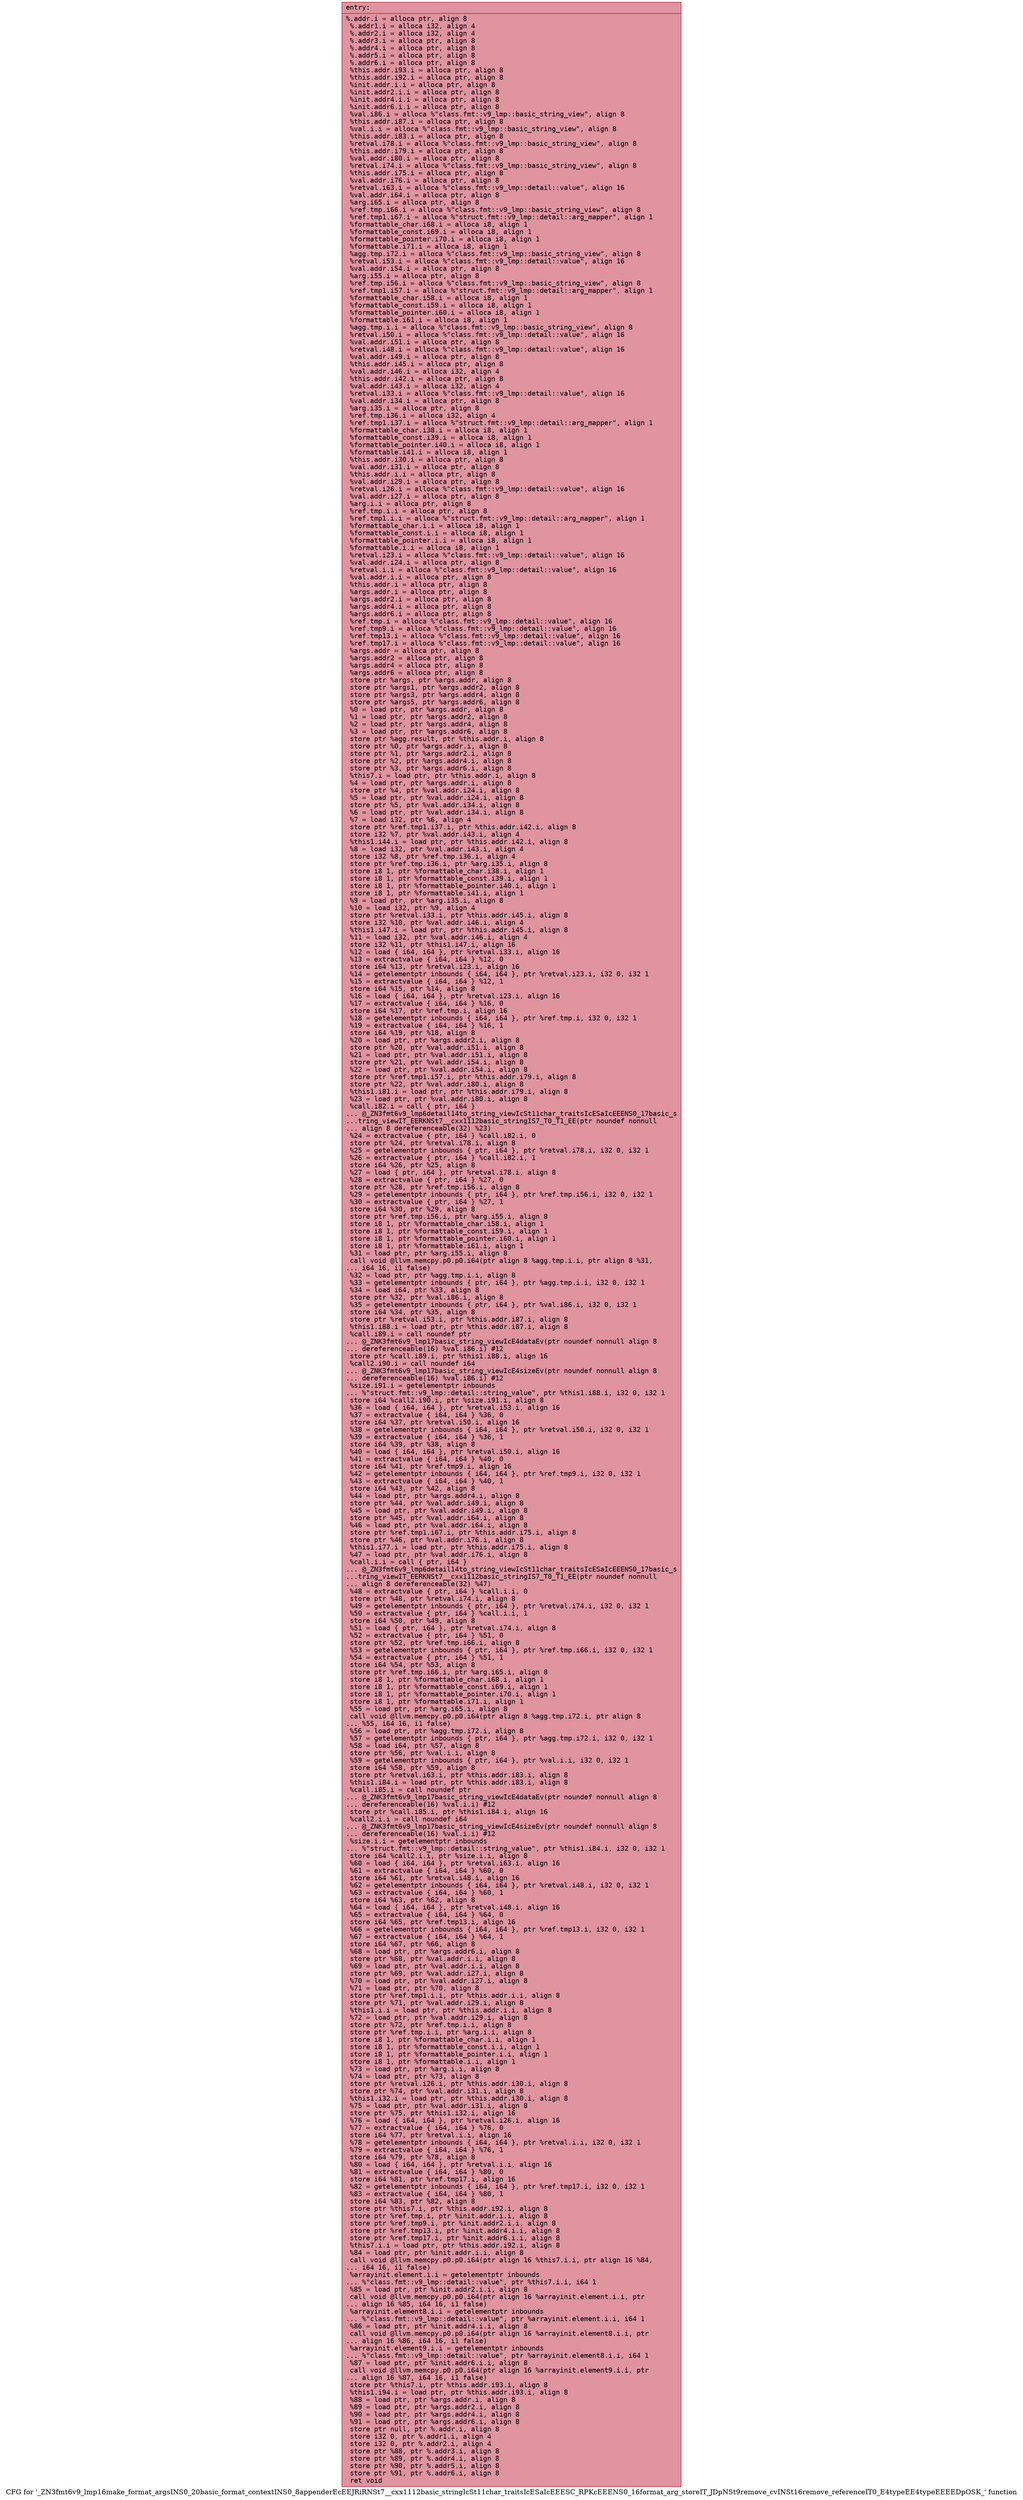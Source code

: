 digraph "CFG for '_ZN3fmt6v9_lmp16make_format_argsINS0_20basic_format_contextINS0_8appenderEcEEJRiRNSt7__cxx1112basic_stringIcSt11char_traitsIcESaIcEEESC_RPKcEEENS0_16format_arg_storeIT_JDpNSt9remove_cvINSt16remove_referenceIT0_E4typeEE4typeEEEEDpOSK_' function" {
	label="CFG for '_ZN3fmt6v9_lmp16make_format_argsINS0_20basic_format_contextINS0_8appenderEcEEJRiRNSt7__cxx1112basic_stringIcSt11char_traitsIcESaIcEEESC_RPKcEEENS0_16format_arg_storeIT_JDpNSt9remove_cvINSt16remove_referenceIT0_E4typeEE4typeEEEEDpOSK_' function";

	Node0x562846a61900 [shape=record,color="#b70d28ff", style=filled, fillcolor="#b70d2870" fontname="Courier",label="{entry:\l|  %.addr.i = alloca ptr, align 8\l  %.addr1.i = alloca i32, align 4\l  %.addr2.i = alloca i32, align 4\l  %.addr3.i = alloca ptr, align 8\l  %.addr4.i = alloca ptr, align 8\l  %.addr5.i = alloca ptr, align 8\l  %.addr6.i = alloca ptr, align 8\l  %this.addr.i93.i = alloca ptr, align 8\l  %this.addr.i92.i = alloca ptr, align 8\l  %init.addr.i.i = alloca ptr, align 8\l  %init.addr2.i.i = alloca ptr, align 8\l  %init.addr4.i.i = alloca ptr, align 8\l  %init.addr6.i.i = alloca ptr, align 8\l  %val.i86.i = alloca %\"class.fmt::v9_lmp::basic_string_view\", align 8\l  %this.addr.i87.i = alloca ptr, align 8\l  %val.i.i = alloca %\"class.fmt::v9_lmp::basic_string_view\", align 8\l  %this.addr.i83.i = alloca ptr, align 8\l  %retval.i78.i = alloca %\"class.fmt::v9_lmp::basic_string_view\", align 8\l  %this.addr.i79.i = alloca ptr, align 8\l  %val.addr.i80.i = alloca ptr, align 8\l  %retval.i74.i = alloca %\"class.fmt::v9_lmp::basic_string_view\", align 8\l  %this.addr.i75.i = alloca ptr, align 8\l  %val.addr.i76.i = alloca ptr, align 8\l  %retval.i63.i = alloca %\"class.fmt::v9_lmp::detail::value\", align 16\l  %val.addr.i64.i = alloca ptr, align 8\l  %arg.i65.i = alloca ptr, align 8\l  %ref.tmp.i66.i = alloca %\"class.fmt::v9_lmp::basic_string_view\", align 8\l  %ref.tmp1.i67.i = alloca %\"struct.fmt::v9_lmp::detail::arg_mapper\", align 1\l  %formattable_char.i68.i = alloca i8, align 1\l  %formattable_const.i69.i = alloca i8, align 1\l  %formattable_pointer.i70.i = alloca i8, align 1\l  %formattable.i71.i = alloca i8, align 1\l  %agg.tmp.i72.i = alloca %\"class.fmt::v9_lmp::basic_string_view\", align 8\l  %retval.i53.i = alloca %\"class.fmt::v9_lmp::detail::value\", align 16\l  %val.addr.i54.i = alloca ptr, align 8\l  %arg.i55.i = alloca ptr, align 8\l  %ref.tmp.i56.i = alloca %\"class.fmt::v9_lmp::basic_string_view\", align 8\l  %ref.tmp1.i57.i = alloca %\"struct.fmt::v9_lmp::detail::arg_mapper\", align 1\l  %formattable_char.i58.i = alloca i8, align 1\l  %formattable_const.i59.i = alloca i8, align 1\l  %formattable_pointer.i60.i = alloca i8, align 1\l  %formattable.i61.i = alloca i8, align 1\l  %agg.tmp.i.i = alloca %\"class.fmt::v9_lmp::basic_string_view\", align 8\l  %retval.i50.i = alloca %\"class.fmt::v9_lmp::detail::value\", align 16\l  %val.addr.i51.i = alloca ptr, align 8\l  %retval.i48.i = alloca %\"class.fmt::v9_lmp::detail::value\", align 16\l  %val.addr.i49.i = alloca ptr, align 8\l  %this.addr.i45.i = alloca ptr, align 8\l  %val.addr.i46.i = alloca i32, align 4\l  %this.addr.i42.i = alloca ptr, align 8\l  %val.addr.i43.i = alloca i32, align 4\l  %retval.i33.i = alloca %\"class.fmt::v9_lmp::detail::value\", align 16\l  %val.addr.i34.i = alloca ptr, align 8\l  %arg.i35.i = alloca ptr, align 8\l  %ref.tmp.i36.i = alloca i32, align 4\l  %ref.tmp1.i37.i = alloca %\"struct.fmt::v9_lmp::detail::arg_mapper\", align 1\l  %formattable_char.i38.i = alloca i8, align 1\l  %formattable_const.i39.i = alloca i8, align 1\l  %formattable_pointer.i40.i = alloca i8, align 1\l  %formattable.i41.i = alloca i8, align 1\l  %this.addr.i30.i = alloca ptr, align 8\l  %val.addr.i31.i = alloca ptr, align 8\l  %this.addr.i.i = alloca ptr, align 8\l  %val.addr.i29.i = alloca ptr, align 8\l  %retval.i26.i = alloca %\"class.fmt::v9_lmp::detail::value\", align 16\l  %val.addr.i27.i = alloca ptr, align 8\l  %arg.i.i = alloca ptr, align 8\l  %ref.tmp.i.i = alloca ptr, align 8\l  %ref.tmp1.i.i = alloca %\"struct.fmt::v9_lmp::detail::arg_mapper\", align 1\l  %formattable_char.i.i = alloca i8, align 1\l  %formattable_const.i.i = alloca i8, align 1\l  %formattable_pointer.i.i = alloca i8, align 1\l  %formattable.i.i = alloca i8, align 1\l  %retval.i23.i = alloca %\"class.fmt::v9_lmp::detail::value\", align 16\l  %val.addr.i24.i = alloca ptr, align 8\l  %retval.i.i = alloca %\"class.fmt::v9_lmp::detail::value\", align 16\l  %val.addr.i.i = alloca ptr, align 8\l  %this.addr.i = alloca ptr, align 8\l  %args.addr.i = alloca ptr, align 8\l  %args.addr2.i = alloca ptr, align 8\l  %args.addr4.i = alloca ptr, align 8\l  %args.addr6.i = alloca ptr, align 8\l  %ref.tmp.i = alloca %\"class.fmt::v9_lmp::detail::value\", align 16\l  %ref.tmp9.i = alloca %\"class.fmt::v9_lmp::detail::value\", align 16\l  %ref.tmp13.i = alloca %\"class.fmt::v9_lmp::detail::value\", align 16\l  %ref.tmp17.i = alloca %\"class.fmt::v9_lmp::detail::value\", align 16\l  %args.addr = alloca ptr, align 8\l  %args.addr2 = alloca ptr, align 8\l  %args.addr4 = alloca ptr, align 8\l  %args.addr6 = alloca ptr, align 8\l  store ptr %args, ptr %args.addr, align 8\l  store ptr %args1, ptr %args.addr2, align 8\l  store ptr %args3, ptr %args.addr4, align 8\l  store ptr %args5, ptr %args.addr6, align 8\l  %0 = load ptr, ptr %args.addr, align 8\l  %1 = load ptr, ptr %args.addr2, align 8\l  %2 = load ptr, ptr %args.addr4, align 8\l  %3 = load ptr, ptr %args.addr6, align 8\l  store ptr %agg.result, ptr %this.addr.i, align 8\l  store ptr %0, ptr %args.addr.i, align 8\l  store ptr %1, ptr %args.addr2.i, align 8\l  store ptr %2, ptr %args.addr4.i, align 8\l  store ptr %3, ptr %args.addr6.i, align 8\l  %this7.i = load ptr, ptr %this.addr.i, align 8\l  %4 = load ptr, ptr %args.addr.i, align 8\l  store ptr %4, ptr %val.addr.i24.i, align 8\l  %5 = load ptr, ptr %val.addr.i24.i, align 8\l  store ptr %5, ptr %val.addr.i34.i, align 8\l  %6 = load ptr, ptr %val.addr.i34.i, align 8\l  %7 = load i32, ptr %6, align 4\l  store ptr %ref.tmp1.i37.i, ptr %this.addr.i42.i, align 8\l  store i32 %7, ptr %val.addr.i43.i, align 4\l  %this1.i44.i = load ptr, ptr %this.addr.i42.i, align 8\l  %8 = load i32, ptr %val.addr.i43.i, align 4\l  store i32 %8, ptr %ref.tmp.i36.i, align 4\l  store ptr %ref.tmp.i36.i, ptr %arg.i35.i, align 8\l  store i8 1, ptr %formattable_char.i38.i, align 1\l  store i8 1, ptr %formattable_const.i39.i, align 1\l  store i8 1, ptr %formattable_pointer.i40.i, align 1\l  store i8 1, ptr %formattable.i41.i, align 1\l  %9 = load ptr, ptr %arg.i35.i, align 8\l  %10 = load i32, ptr %9, align 4\l  store ptr %retval.i33.i, ptr %this.addr.i45.i, align 8\l  store i32 %10, ptr %val.addr.i46.i, align 4\l  %this1.i47.i = load ptr, ptr %this.addr.i45.i, align 8\l  %11 = load i32, ptr %val.addr.i46.i, align 4\l  store i32 %11, ptr %this1.i47.i, align 16\l  %12 = load \{ i64, i64 \}, ptr %retval.i33.i, align 16\l  %13 = extractvalue \{ i64, i64 \} %12, 0\l  store i64 %13, ptr %retval.i23.i, align 16\l  %14 = getelementptr inbounds \{ i64, i64 \}, ptr %retval.i23.i, i32 0, i32 1\l  %15 = extractvalue \{ i64, i64 \} %12, 1\l  store i64 %15, ptr %14, align 8\l  %16 = load \{ i64, i64 \}, ptr %retval.i23.i, align 16\l  %17 = extractvalue \{ i64, i64 \} %16, 0\l  store i64 %17, ptr %ref.tmp.i, align 16\l  %18 = getelementptr inbounds \{ i64, i64 \}, ptr %ref.tmp.i, i32 0, i32 1\l  %19 = extractvalue \{ i64, i64 \} %16, 1\l  store i64 %19, ptr %18, align 8\l  %20 = load ptr, ptr %args.addr2.i, align 8\l  store ptr %20, ptr %val.addr.i51.i, align 8\l  %21 = load ptr, ptr %val.addr.i51.i, align 8\l  store ptr %21, ptr %val.addr.i54.i, align 8\l  %22 = load ptr, ptr %val.addr.i54.i, align 8\l  store ptr %ref.tmp1.i57.i, ptr %this.addr.i79.i, align 8\l  store ptr %22, ptr %val.addr.i80.i, align 8\l  %this1.i81.i = load ptr, ptr %this.addr.i79.i, align 8\l  %23 = load ptr, ptr %val.addr.i80.i, align 8\l  %call.i82.i = call \{ ptr, i64 \}\l... @_ZN3fmt6v9_lmp6detail14to_string_viewIcSt11char_traitsIcESaIcEEENS0_17basic_s\l...tring_viewIT_EERKNSt7__cxx1112basic_stringIS7_T0_T1_EE(ptr noundef nonnull\l... align 8 dereferenceable(32) %23)\l  %24 = extractvalue \{ ptr, i64 \} %call.i82.i, 0\l  store ptr %24, ptr %retval.i78.i, align 8\l  %25 = getelementptr inbounds \{ ptr, i64 \}, ptr %retval.i78.i, i32 0, i32 1\l  %26 = extractvalue \{ ptr, i64 \} %call.i82.i, 1\l  store i64 %26, ptr %25, align 8\l  %27 = load \{ ptr, i64 \}, ptr %retval.i78.i, align 8\l  %28 = extractvalue \{ ptr, i64 \} %27, 0\l  store ptr %28, ptr %ref.tmp.i56.i, align 8\l  %29 = getelementptr inbounds \{ ptr, i64 \}, ptr %ref.tmp.i56.i, i32 0, i32 1\l  %30 = extractvalue \{ ptr, i64 \} %27, 1\l  store i64 %30, ptr %29, align 8\l  store ptr %ref.tmp.i56.i, ptr %arg.i55.i, align 8\l  store i8 1, ptr %formattable_char.i58.i, align 1\l  store i8 1, ptr %formattable_const.i59.i, align 1\l  store i8 1, ptr %formattable_pointer.i60.i, align 1\l  store i8 1, ptr %formattable.i61.i, align 1\l  %31 = load ptr, ptr %arg.i55.i, align 8\l  call void @llvm.memcpy.p0.p0.i64(ptr align 8 %agg.tmp.i.i, ptr align 8 %31,\l... i64 16, i1 false)\l  %32 = load ptr, ptr %agg.tmp.i.i, align 8\l  %33 = getelementptr inbounds \{ ptr, i64 \}, ptr %agg.tmp.i.i, i32 0, i32 1\l  %34 = load i64, ptr %33, align 8\l  store ptr %32, ptr %val.i86.i, align 8\l  %35 = getelementptr inbounds \{ ptr, i64 \}, ptr %val.i86.i, i32 0, i32 1\l  store i64 %34, ptr %35, align 8\l  store ptr %retval.i53.i, ptr %this.addr.i87.i, align 8\l  %this1.i88.i = load ptr, ptr %this.addr.i87.i, align 8\l  %call.i89.i = call noundef ptr\l... @_ZNK3fmt6v9_lmp17basic_string_viewIcE4dataEv(ptr noundef nonnull align 8\l... dereferenceable(16) %val.i86.i) #12\l  store ptr %call.i89.i, ptr %this1.i88.i, align 16\l  %call2.i90.i = call noundef i64\l... @_ZNK3fmt6v9_lmp17basic_string_viewIcE4sizeEv(ptr noundef nonnull align 8\l... dereferenceable(16) %val.i86.i) #12\l  %size.i91.i = getelementptr inbounds\l... %\"struct.fmt::v9_lmp::detail::string_value\", ptr %this1.i88.i, i32 0, i32 1\l  store i64 %call2.i90.i, ptr %size.i91.i, align 8\l  %36 = load \{ i64, i64 \}, ptr %retval.i53.i, align 16\l  %37 = extractvalue \{ i64, i64 \} %36, 0\l  store i64 %37, ptr %retval.i50.i, align 16\l  %38 = getelementptr inbounds \{ i64, i64 \}, ptr %retval.i50.i, i32 0, i32 1\l  %39 = extractvalue \{ i64, i64 \} %36, 1\l  store i64 %39, ptr %38, align 8\l  %40 = load \{ i64, i64 \}, ptr %retval.i50.i, align 16\l  %41 = extractvalue \{ i64, i64 \} %40, 0\l  store i64 %41, ptr %ref.tmp9.i, align 16\l  %42 = getelementptr inbounds \{ i64, i64 \}, ptr %ref.tmp9.i, i32 0, i32 1\l  %43 = extractvalue \{ i64, i64 \} %40, 1\l  store i64 %43, ptr %42, align 8\l  %44 = load ptr, ptr %args.addr4.i, align 8\l  store ptr %44, ptr %val.addr.i49.i, align 8\l  %45 = load ptr, ptr %val.addr.i49.i, align 8\l  store ptr %45, ptr %val.addr.i64.i, align 8\l  %46 = load ptr, ptr %val.addr.i64.i, align 8\l  store ptr %ref.tmp1.i67.i, ptr %this.addr.i75.i, align 8\l  store ptr %46, ptr %val.addr.i76.i, align 8\l  %this1.i77.i = load ptr, ptr %this.addr.i75.i, align 8\l  %47 = load ptr, ptr %val.addr.i76.i, align 8\l  %call.i.i = call \{ ptr, i64 \}\l... @_ZN3fmt6v9_lmp6detail14to_string_viewIcSt11char_traitsIcESaIcEEENS0_17basic_s\l...tring_viewIT_EERKNSt7__cxx1112basic_stringIS7_T0_T1_EE(ptr noundef nonnull\l... align 8 dereferenceable(32) %47)\l  %48 = extractvalue \{ ptr, i64 \} %call.i.i, 0\l  store ptr %48, ptr %retval.i74.i, align 8\l  %49 = getelementptr inbounds \{ ptr, i64 \}, ptr %retval.i74.i, i32 0, i32 1\l  %50 = extractvalue \{ ptr, i64 \} %call.i.i, 1\l  store i64 %50, ptr %49, align 8\l  %51 = load \{ ptr, i64 \}, ptr %retval.i74.i, align 8\l  %52 = extractvalue \{ ptr, i64 \} %51, 0\l  store ptr %52, ptr %ref.tmp.i66.i, align 8\l  %53 = getelementptr inbounds \{ ptr, i64 \}, ptr %ref.tmp.i66.i, i32 0, i32 1\l  %54 = extractvalue \{ ptr, i64 \} %51, 1\l  store i64 %54, ptr %53, align 8\l  store ptr %ref.tmp.i66.i, ptr %arg.i65.i, align 8\l  store i8 1, ptr %formattable_char.i68.i, align 1\l  store i8 1, ptr %formattable_const.i69.i, align 1\l  store i8 1, ptr %formattable_pointer.i70.i, align 1\l  store i8 1, ptr %formattable.i71.i, align 1\l  %55 = load ptr, ptr %arg.i65.i, align 8\l  call void @llvm.memcpy.p0.p0.i64(ptr align 8 %agg.tmp.i72.i, ptr align 8\l... %55, i64 16, i1 false)\l  %56 = load ptr, ptr %agg.tmp.i72.i, align 8\l  %57 = getelementptr inbounds \{ ptr, i64 \}, ptr %agg.tmp.i72.i, i32 0, i32 1\l  %58 = load i64, ptr %57, align 8\l  store ptr %56, ptr %val.i.i, align 8\l  %59 = getelementptr inbounds \{ ptr, i64 \}, ptr %val.i.i, i32 0, i32 1\l  store i64 %58, ptr %59, align 8\l  store ptr %retval.i63.i, ptr %this.addr.i83.i, align 8\l  %this1.i84.i = load ptr, ptr %this.addr.i83.i, align 8\l  %call.i85.i = call noundef ptr\l... @_ZNK3fmt6v9_lmp17basic_string_viewIcE4dataEv(ptr noundef nonnull align 8\l... dereferenceable(16) %val.i.i) #12\l  store ptr %call.i85.i, ptr %this1.i84.i, align 16\l  %call2.i.i = call noundef i64\l... @_ZNK3fmt6v9_lmp17basic_string_viewIcE4sizeEv(ptr noundef nonnull align 8\l... dereferenceable(16) %val.i.i) #12\l  %size.i.i = getelementptr inbounds\l... %\"struct.fmt::v9_lmp::detail::string_value\", ptr %this1.i84.i, i32 0, i32 1\l  store i64 %call2.i.i, ptr %size.i.i, align 8\l  %60 = load \{ i64, i64 \}, ptr %retval.i63.i, align 16\l  %61 = extractvalue \{ i64, i64 \} %60, 0\l  store i64 %61, ptr %retval.i48.i, align 16\l  %62 = getelementptr inbounds \{ i64, i64 \}, ptr %retval.i48.i, i32 0, i32 1\l  %63 = extractvalue \{ i64, i64 \} %60, 1\l  store i64 %63, ptr %62, align 8\l  %64 = load \{ i64, i64 \}, ptr %retval.i48.i, align 16\l  %65 = extractvalue \{ i64, i64 \} %64, 0\l  store i64 %65, ptr %ref.tmp13.i, align 16\l  %66 = getelementptr inbounds \{ i64, i64 \}, ptr %ref.tmp13.i, i32 0, i32 1\l  %67 = extractvalue \{ i64, i64 \} %64, 1\l  store i64 %67, ptr %66, align 8\l  %68 = load ptr, ptr %args.addr6.i, align 8\l  store ptr %68, ptr %val.addr.i.i, align 8\l  %69 = load ptr, ptr %val.addr.i.i, align 8\l  store ptr %69, ptr %val.addr.i27.i, align 8\l  %70 = load ptr, ptr %val.addr.i27.i, align 8\l  %71 = load ptr, ptr %70, align 8\l  store ptr %ref.tmp1.i.i, ptr %this.addr.i.i, align 8\l  store ptr %71, ptr %val.addr.i29.i, align 8\l  %this1.i.i = load ptr, ptr %this.addr.i.i, align 8\l  %72 = load ptr, ptr %val.addr.i29.i, align 8\l  store ptr %72, ptr %ref.tmp.i.i, align 8\l  store ptr %ref.tmp.i.i, ptr %arg.i.i, align 8\l  store i8 1, ptr %formattable_char.i.i, align 1\l  store i8 1, ptr %formattable_const.i.i, align 1\l  store i8 1, ptr %formattable_pointer.i.i, align 1\l  store i8 1, ptr %formattable.i.i, align 1\l  %73 = load ptr, ptr %arg.i.i, align 8\l  %74 = load ptr, ptr %73, align 8\l  store ptr %retval.i26.i, ptr %this.addr.i30.i, align 8\l  store ptr %74, ptr %val.addr.i31.i, align 8\l  %this1.i32.i = load ptr, ptr %this.addr.i30.i, align 8\l  %75 = load ptr, ptr %val.addr.i31.i, align 8\l  store ptr %75, ptr %this1.i32.i, align 16\l  %76 = load \{ i64, i64 \}, ptr %retval.i26.i, align 16\l  %77 = extractvalue \{ i64, i64 \} %76, 0\l  store i64 %77, ptr %retval.i.i, align 16\l  %78 = getelementptr inbounds \{ i64, i64 \}, ptr %retval.i.i, i32 0, i32 1\l  %79 = extractvalue \{ i64, i64 \} %76, 1\l  store i64 %79, ptr %78, align 8\l  %80 = load \{ i64, i64 \}, ptr %retval.i.i, align 16\l  %81 = extractvalue \{ i64, i64 \} %80, 0\l  store i64 %81, ptr %ref.tmp17.i, align 16\l  %82 = getelementptr inbounds \{ i64, i64 \}, ptr %ref.tmp17.i, i32 0, i32 1\l  %83 = extractvalue \{ i64, i64 \} %80, 1\l  store i64 %83, ptr %82, align 8\l  store ptr %this7.i, ptr %this.addr.i92.i, align 8\l  store ptr %ref.tmp.i, ptr %init.addr.i.i, align 8\l  store ptr %ref.tmp9.i, ptr %init.addr2.i.i, align 8\l  store ptr %ref.tmp13.i, ptr %init.addr4.i.i, align 8\l  store ptr %ref.tmp17.i, ptr %init.addr6.i.i, align 8\l  %this7.i.i = load ptr, ptr %this.addr.i92.i, align 8\l  %84 = load ptr, ptr %init.addr.i.i, align 8\l  call void @llvm.memcpy.p0.p0.i64(ptr align 16 %this7.i.i, ptr align 16 %84,\l... i64 16, i1 false)\l  %arrayinit.element.i.i = getelementptr inbounds\l... %\"class.fmt::v9_lmp::detail::value\", ptr %this7.i.i, i64 1\l  %85 = load ptr, ptr %init.addr2.i.i, align 8\l  call void @llvm.memcpy.p0.p0.i64(ptr align 16 %arrayinit.element.i.i, ptr\l... align 16 %85, i64 16, i1 false)\l  %arrayinit.element8.i.i = getelementptr inbounds\l... %\"class.fmt::v9_lmp::detail::value\", ptr %arrayinit.element.i.i, i64 1\l  %86 = load ptr, ptr %init.addr4.i.i, align 8\l  call void @llvm.memcpy.p0.p0.i64(ptr align 16 %arrayinit.element8.i.i, ptr\l... align 16 %86, i64 16, i1 false)\l  %arrayinit.element9.i.i = getelementptr inbounds\l... %\"class.fmt::v9_lmp::detail::value\", ptr %arrayinit.element8.i.i, i64 1\l  %87 = load ptr, ptr %init.addr6.i.i, align 8\l  call void @llvm.memcpy.p0.p0.i64(ptr align 16 %arrayinit.element9.i.i, ptr\l... align 16 %87, i64 16, i1 false)\l  store ptr %this7.i, ptr %this.addr.i93.i, align 8\l  %this1.i94.i = load ptr, ptr %this.addr.i93.i, align 8\l  %88 = load ptr, ptr %args.addr.i, align 8\l  %89 = load ptr, ptr %args.addr2.i, align 8\l  %90 = load ptr, ptr %args.addr4.i, align 8\l  %91 = load ptr, ptr %args.addr6.i, align 8\l  store ptr null, ptr %.addr.i, align 8\l  store i32 0, ptr %.addr1.i, align 4\l  store i32 0, ptr %.addr2.i, align 4\l  store ptr %88, ptr %.addr3.i, align 8\l  store ptr %89, ptr %.addr4.i, align 8\l  store ptr %90, ptr %.addr5.i, align 8\l  store ptr %91, ptr %.addr6.i, align 8\l  ret void\l}"];
}
